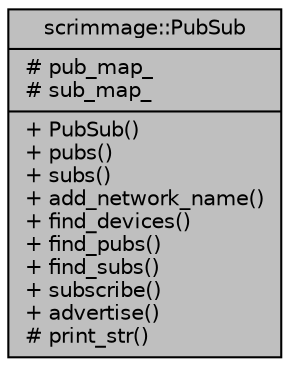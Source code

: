 digraph "scrimmage::PubSub"
{
 // LATEX_PDF_SIZE
  edge [fontname="Helvetica",fontsize="10",labelfontname="Helvetica",labelfontsize="10"];
  node [fontname="Helvetica",fontsize="10",shape=record];
  Node1 [label="{scrimmage::PubSub\n|# pub_map_\l# sub_map_\l|+ PubSub()\l+ pubs()\l+ subs()\l+ add_network_name()\l+ find_devices()\l+ find_pubs()\l+ find_subs()\l+ subscribe()\l+ advertise()\l# print_str()\l}",height=0.2,width=0.4,color="black", fillcolor="grey75", style="filled", fontcolor="black",tooltip=" "];
}
